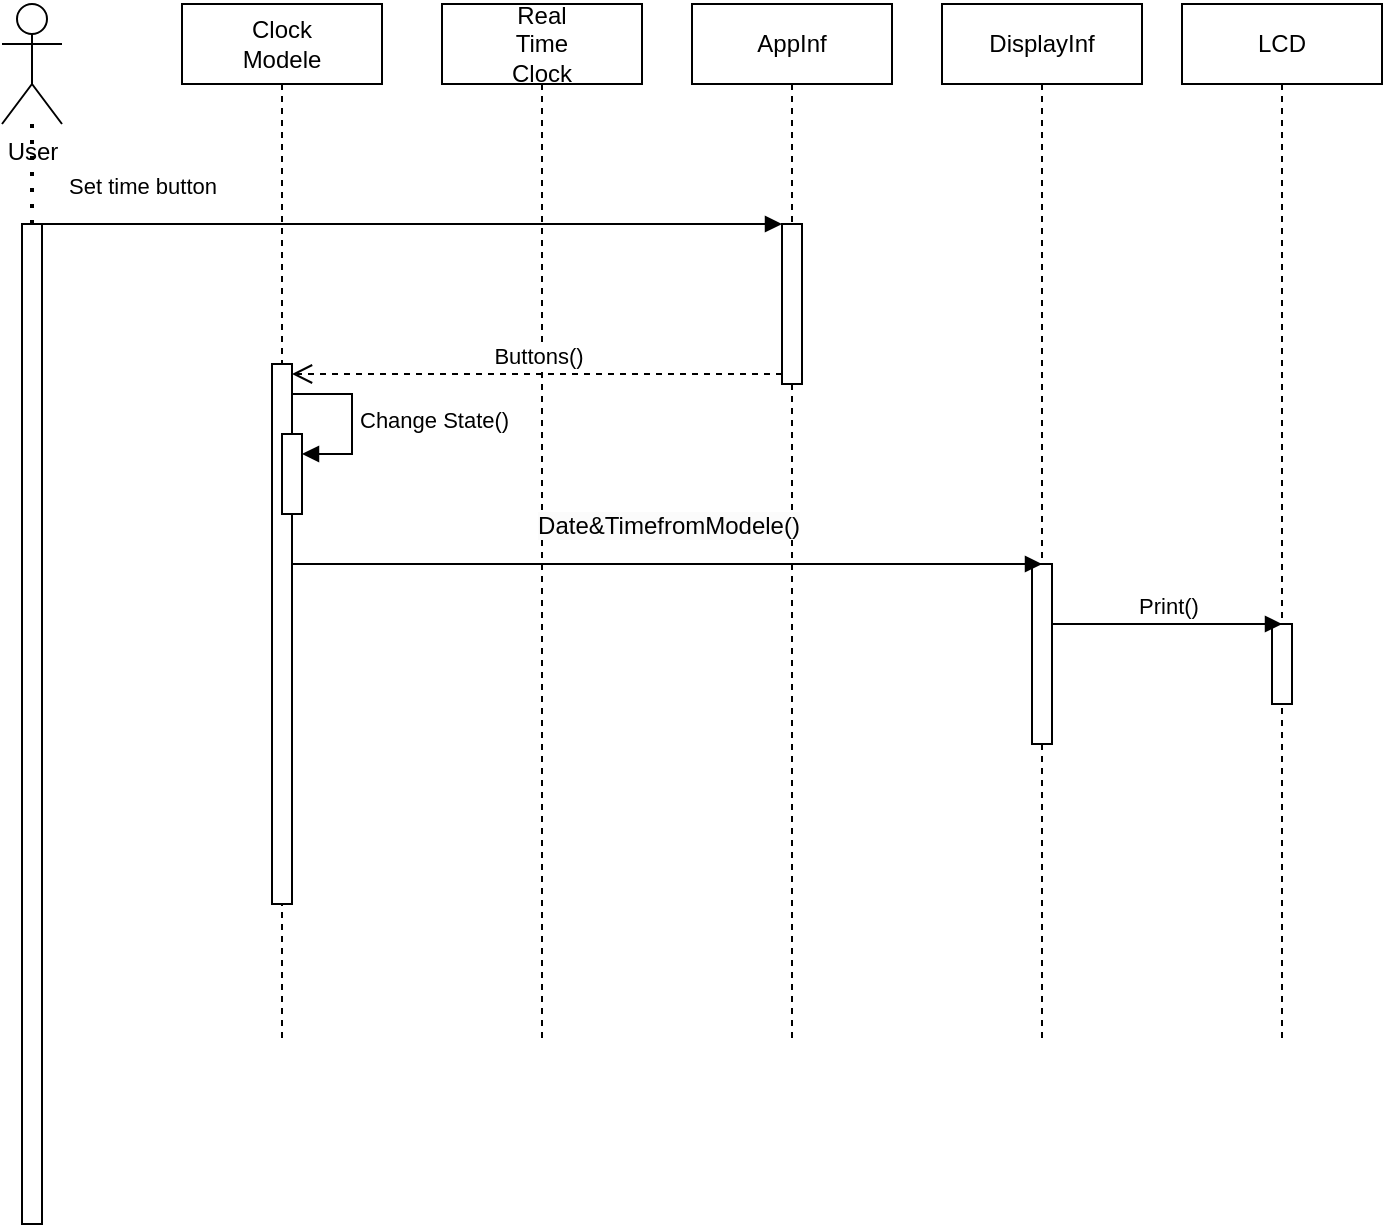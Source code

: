 <mxfile version="21.6.9" type="github">
  <diagram name="Page-1" id="2YBvvXClWsGukQMizWep">
    <mxGraphModel dx="989" dy="517" grid="1" gridSize="10" guides="1" tooltips="1" connect="1" arrows="1" fold="1" page="1" pageScale="1" pageWidth="850" pageHeight="1100" math="0" shadow="0">
      <root>
        <mxCell id="0" />
        <mxCell id="1" parent="0" />
        <mxCell id="naT41bIFqTK1BzOdAEq4-2" value="User" style="shape=umlActor;verticalLabelPosition=bottom;verticalAlign=top;html=1;" parent="1" vertex="1">
          <mxGeometry x="30" y="70" width="30" height="60" as="geometry" />
        </mxCell>
        <mxCell id="naT41bIFqTK1BzOdAEq4-4" value="Clock&lt;br&gt;Modele" style="shape=umlLifeline;perimeter=lifelinePerimeter;whiteSpace=wrap;html=1;container=1;dropTarget=0;collapsible=0;recursiveResize=0;outlineConnect=0;portConstraint=eastwest;newEdgeStyle={&quot;edgeStyle&quot;:&quot;elbowEdgeStyle&quot;,&quot;elbow&quot;:&quot;vertical&quot;,&quot;curved&quot;:0,&quot;rounded&quot;:0};" parent="1" vertex="1">
          <mxGeometry x="120" y="70" width="100" height="520" as="geometry" />
        </mxCell>
        <mxCell id="naT41bIFqTK1BzOdAEq4-28" value="" style="html=1;points=[];perimeter=orthogonalPerimeter;outlineConnect=0;targetShapes=umlLifeline;portConstraint=eastwest;newEdgeStyle={&quot;edgeStyle&quot;:&quot;elbowEdgeStyle&quot;,&quot;elbow&quot;:&quot;vertical&quot;,&quot;curved&quot;:0,&quot;rounded&quot;:0};" parent="naT41bIFqTK1BzOdAEq4-4" vertex="1">
          <mxGeometry x="45" y="180" width="10" height="270" as="geometry" />
        </mxCell>
        <mxCell id="naT41bIFqTK1BzOdAEq4-29" value="" style="html=1;points=[];perimeter=orthogonalPerimeter;outlineConnect=0;targetShapes=umlLifeline;portConstraint=eastwest;newEdgeStyle={&quot;edgeStyle&quot;:&quot;elbowEdgeStyle&quot;,&quot;elbow&quot;:&quot;vertical&quot;,&quot;curved&quot;:0,&quot;rounded&quot;:0};" parent="naT41bIFqTK1BzOdAEq4-4" vertex="1">
          <mxGeometry x="50" y="215" width="10" height="40" as="geometry" />
        </mxCell>
        <mxCell id="naT41bIFqTK1BzOdAEq4-30" value="Change State()" style="html=1;align=left;spacingLeft=2;endArrow=block;rounded=0;edgeStyle=orthogonalEdgeStyle;curved=0;rounded=0;" parent="naT41bIFqTK1BzOdAEq4-4" target="naT41bIFqTK1BzOdAEq4-29" edge="1">
          <mxGeometry relative="1" as="geometry">
            <mxPoint x="55" y="195" as="sourcePoint" />
            <Array as="points">
              <mxPoint x="85" y="225" />
            </Array>
          </mxGeometry>
        </mxCell>
        <mxCell id="naT41bIFqTK1BzOdAEq4-5" value="Real&lt;br&gt;Time&lt;br&gt;Clock" style="shape=umlLifeline;perimeter=lifelinePerimeter;whiteSpace=wrap;html=1;container=1;dropTarget=0;collapsible=0;recursiveResize=0;outlineConnect=0;portConstraint=eastwest;newEdgeStyle={&quot;edgeStyle&quot;:&quot;elbowEdgeStyle&quot;,&quot;elbow&quot;:&quot;vertical&quot;,&quot;curved&quot;:0,&quot;rounded&quot;:0};" parent="1" vertex="1">
          <mxGeometry x="250" y="70" width="100" height="520" as="geometry" />
        </mxCell>
        <mxCell id="naT41bIFqTK1BzOdAEq4-6" value="AppInf" style="shape=umlLifeline;perimeter=lifelinePerimeter;whiteSpace=wrap;html=1;container=1;dropTarget=0;collapsible=0;recursiveResize=0;outlineConnect=0;portConstraint=eastwest;newEdgeStyle={&quot;edgeStyle&quot;:&quot;elbowEdgeStyle&quot;,&quot;elbow&quot;:&quot;vertical&quot;,&quot;curved&quot;:0,&quot;rounded&quot;:0};" parent="1" vertex="1">
          <mxGeometry x="375" y="70" width="100" height="520" as="geometry" />
        </mxCell>
        <mxCell id="naT41bIFqTK1BzOdAEq4-25" value="" style="html=1;points=[];perimeter=orthogonalPerimeter;outlineConnect=0;targetShapes=umlLifeline;portConstraint=eastwest;newEdgeStyle={&quot;edgeStyle&quot;:&quot;elbowEdgeStyle&quot;,&quot;elbow&quot;:&quot;vertical&quot;,&quot;curved&quot;:0,&quot;rounded&quot;:0};" parent="naT41bIFqTK1BzOdAEq4-6" vertex="1">
          <mxGeometry x="45" y="110" width="10" height="80" as="geometry" />
        </mxCell>
        <mxCell id="naT41bIFqTK1BzOdAEq4-26" value="Set time button" style="html=1;verticalAlign=bottom;endArrow=block;edgeStyle=elbowEdgeStyle;elbow=vertical;curved=0;rounded=0;" parent="naT41bIFqTK1BzOdAEq4-6" target="naT41bIFqTK1BzOdAEq4-25" edge="1">
          <mxGeometry x="0.086" y="10" relative="1" as="geometry">
            <mxPoint x="-15" y="110" as="sourcePoint" />
            <Array as="points">
              <mxPoint x="-335" y="110" />
            </Array>
            <mxPoint as="offset" />
          </mxGeometry>
        </mxCell>
        <mxCell id="naT41bIFqTK1BzOdAEq4-7" value="DisplayInf" style="shape=umlLifeline;perimeter=lifelinePerimeter;whiteSpace=wrap;html=1;container=1;dropTarget=0;collapsible=0;recursiveResize=0;outlineConnect=0;portConstraint=eastwest;newEdgeStyle={&quot;edgeStyle&quot;:&quot;elbowEdgeStyle&quot;,&quot;elbow&quot;:&quot;vertical&quot;,&quot;curved&quot;:0,&quot;rounded&quot;:0};" parent="1" vertex="1">
          <mxGeometry x="500" y="70" width="100" height="520" as="geometry" />
        </mxCell>
        <mxCell id="naT41bIFqTK1BzOdAEq4-44" value="" style="html=1;points=[];perimeter=orthogonalPerimeter;outlineConnect=0;targetShapes=umlLifeline;portConstraint=eastwest;newEdgeStyle={&quot;edgeStyle&quot;:&quot;elbowEdgeStyle&quot;,&quot;elbow&quot;:&quot;vertical&quot;,&quot;curved&quot;:0,&quot;rounded&quot;:0};" parent="naT41bIFqTK1BzOdAEq4-7" vertex="1">
          <mxGeometry x="45" y="280" width="10" height="90" as="geometry" />
        </mxCell>
        <mxCell id="naT41bIFqTK1BzOdAEq4-8" value="LCD" style="shape=umlLifeline;perimeter=lifelinePerimeter;whiteSpace=wrap;html=1;container=1;dropTarget=0;collapsible=0;recursiveResize=0;outlineConnect=0;portConstraint=eastwest;newEdgeStyle={&quot;edgeStyle&quot;:&quot;elbowEdgeStyle&quot;,&quot;elbow&quot;:&quot;vertical&quot;,&quot;curved&quot;:0,&quot;rounded&quot;:0};" parent="1" vertex="1">
          <mxGeometry x="620" y="70" width="100" height="520" as="geometry" />
        </mxCell>
        <mxCell id="ecOyKsE8RyVC8piPMusN-1" value="" style="html=1;points=[];perimeter=orthogonalPerimeter;outlineConnect=0;targetShapes=umlLifeline;portConstraint=eastwest;newEdgeStyle={&quot;edgeStyle&quot;:&quot;elbowEdgeStyle&quot;,&quot;elbow&quot;:&quot;vertical&quot;,&quot;curved&quot;:0,&quot;rounded&quot;:0};" vertex="1" parent="naT41bIFqTK1BzOdAEq4-8">
          <mxGeometry x="45" y="310" width="10" height="40" as="geometry" />
        </mxCell>
        <mxCell id="naT41bIFqTK1BzOdAEq4-15" value="" style="html=1;points=[];perimeter=orthogonalPerimeter;outlineConnect=0;targetShapes=umlLifeline;portConstraint=eastwest;newEdgeStyle={&quot;edgeStyle&quot;:&quot;elbowEdgeStyle&quot;,&quot;elbow&quot;:&quot;vertical&quot;,&quot;curved&quot;:0,&quot;rounded&quot;:0};" parent="1" vertex="1">
          <mxGeometry x="40" y="180" width="10" height="500" as="geometry" />
        </mxCell>
        <mxCell id="naT41bIFqTK1BzOdAEq4-16" value="" style="endArrow=none;dashed=1;html=1;dashPattern=1 3;strokeWidth=2;rounded=0;" parent="1" source="naT41bIFqTK1BzOdAEq4-2" target="naT41bIFqTK1BzOdAEq4-15" edge="1">
          <mxGeometry width="50" height="50" relative="1" as="geometry">
            <mxPoint x="230" y="150" as="sourcePoint" />
            <mxPoint x="280" y="100" as="targetPoint" />
          </mxGeometry>
        </mxCell>
        <mxCell id="naT41bIFqTK1BzOdAEq4-27" value="Buttons()" style="html=1;verticalAlign=bottom;endArrow=open;dashed=1;endSize=8;edgeStyle=elbowEdgeStyle;elbow=vertical;curved=0;rounded=0;" parent="1" source="naT41bIFqTK1BzOdAEq4-25" target="naT41bIFqTK1BzOdAEq4-28" edge="1">
          <mxGeometry relative="1" as="geometry">
            <mxPoint x="350" y="255" as="targetPoint" />
          </mxGeometry>
        </mxCell>
        <mxCell id="naT41bIFqTK1BzOdAEq4-45" value="&lt;span style=&quot;border-color: var(--border-color); font-size: 12px; background-color: rgb(251, 251, 251);&quot;&gt;&lt;span style=&quot;border-color: var(--border-color);&quot;&gt;Date&amp;amp;TimefromModele()&lt;/span&gt;&lt;br&gt;&lt;/span&gt;" style="html=1;verticalAlign=bottom;endArrow=block;edgeStyle=elbowEdgeStyle;elbow=vertical;curved=0;rounded=0;" parent="1" source="naT41bIFqTK1BzOdAEq4-28" edge="1">
          <mxGeometry x="0.001" y="10" width="80" relative="1" as="geometry">
            <mxPoint x="180" y="350" as="sourcePoint" />
            <mxPoint x="550" y="350" as="targetPoint" />
            <mxPoint as="offset" />
          </mxGeometry>
        </mxCell>
        <mxCell id="ecOyKsE8RyVC8piPMusN-2" value="Print()" style="html=1;verticalAlign=bottom;endArrow=block;edgeStyle=elbowEdgeStyle;elbow=vertical;curved=0;rounded=0;" edge="1" parent="1" source="naT41bIFqTK1BzOdAEq4-44">
          <mxGeometry width="80" relative="1" as="geometry">
            <mxPoint x="560" y="380" as="sourcePoint" />
            <mxPoint x="670" y="380" as="targetPoint" />
          </mxGeometry>
        </mxCell>
      </root>
    </mxGraphModel>
  </diagram>
</mxfile>
